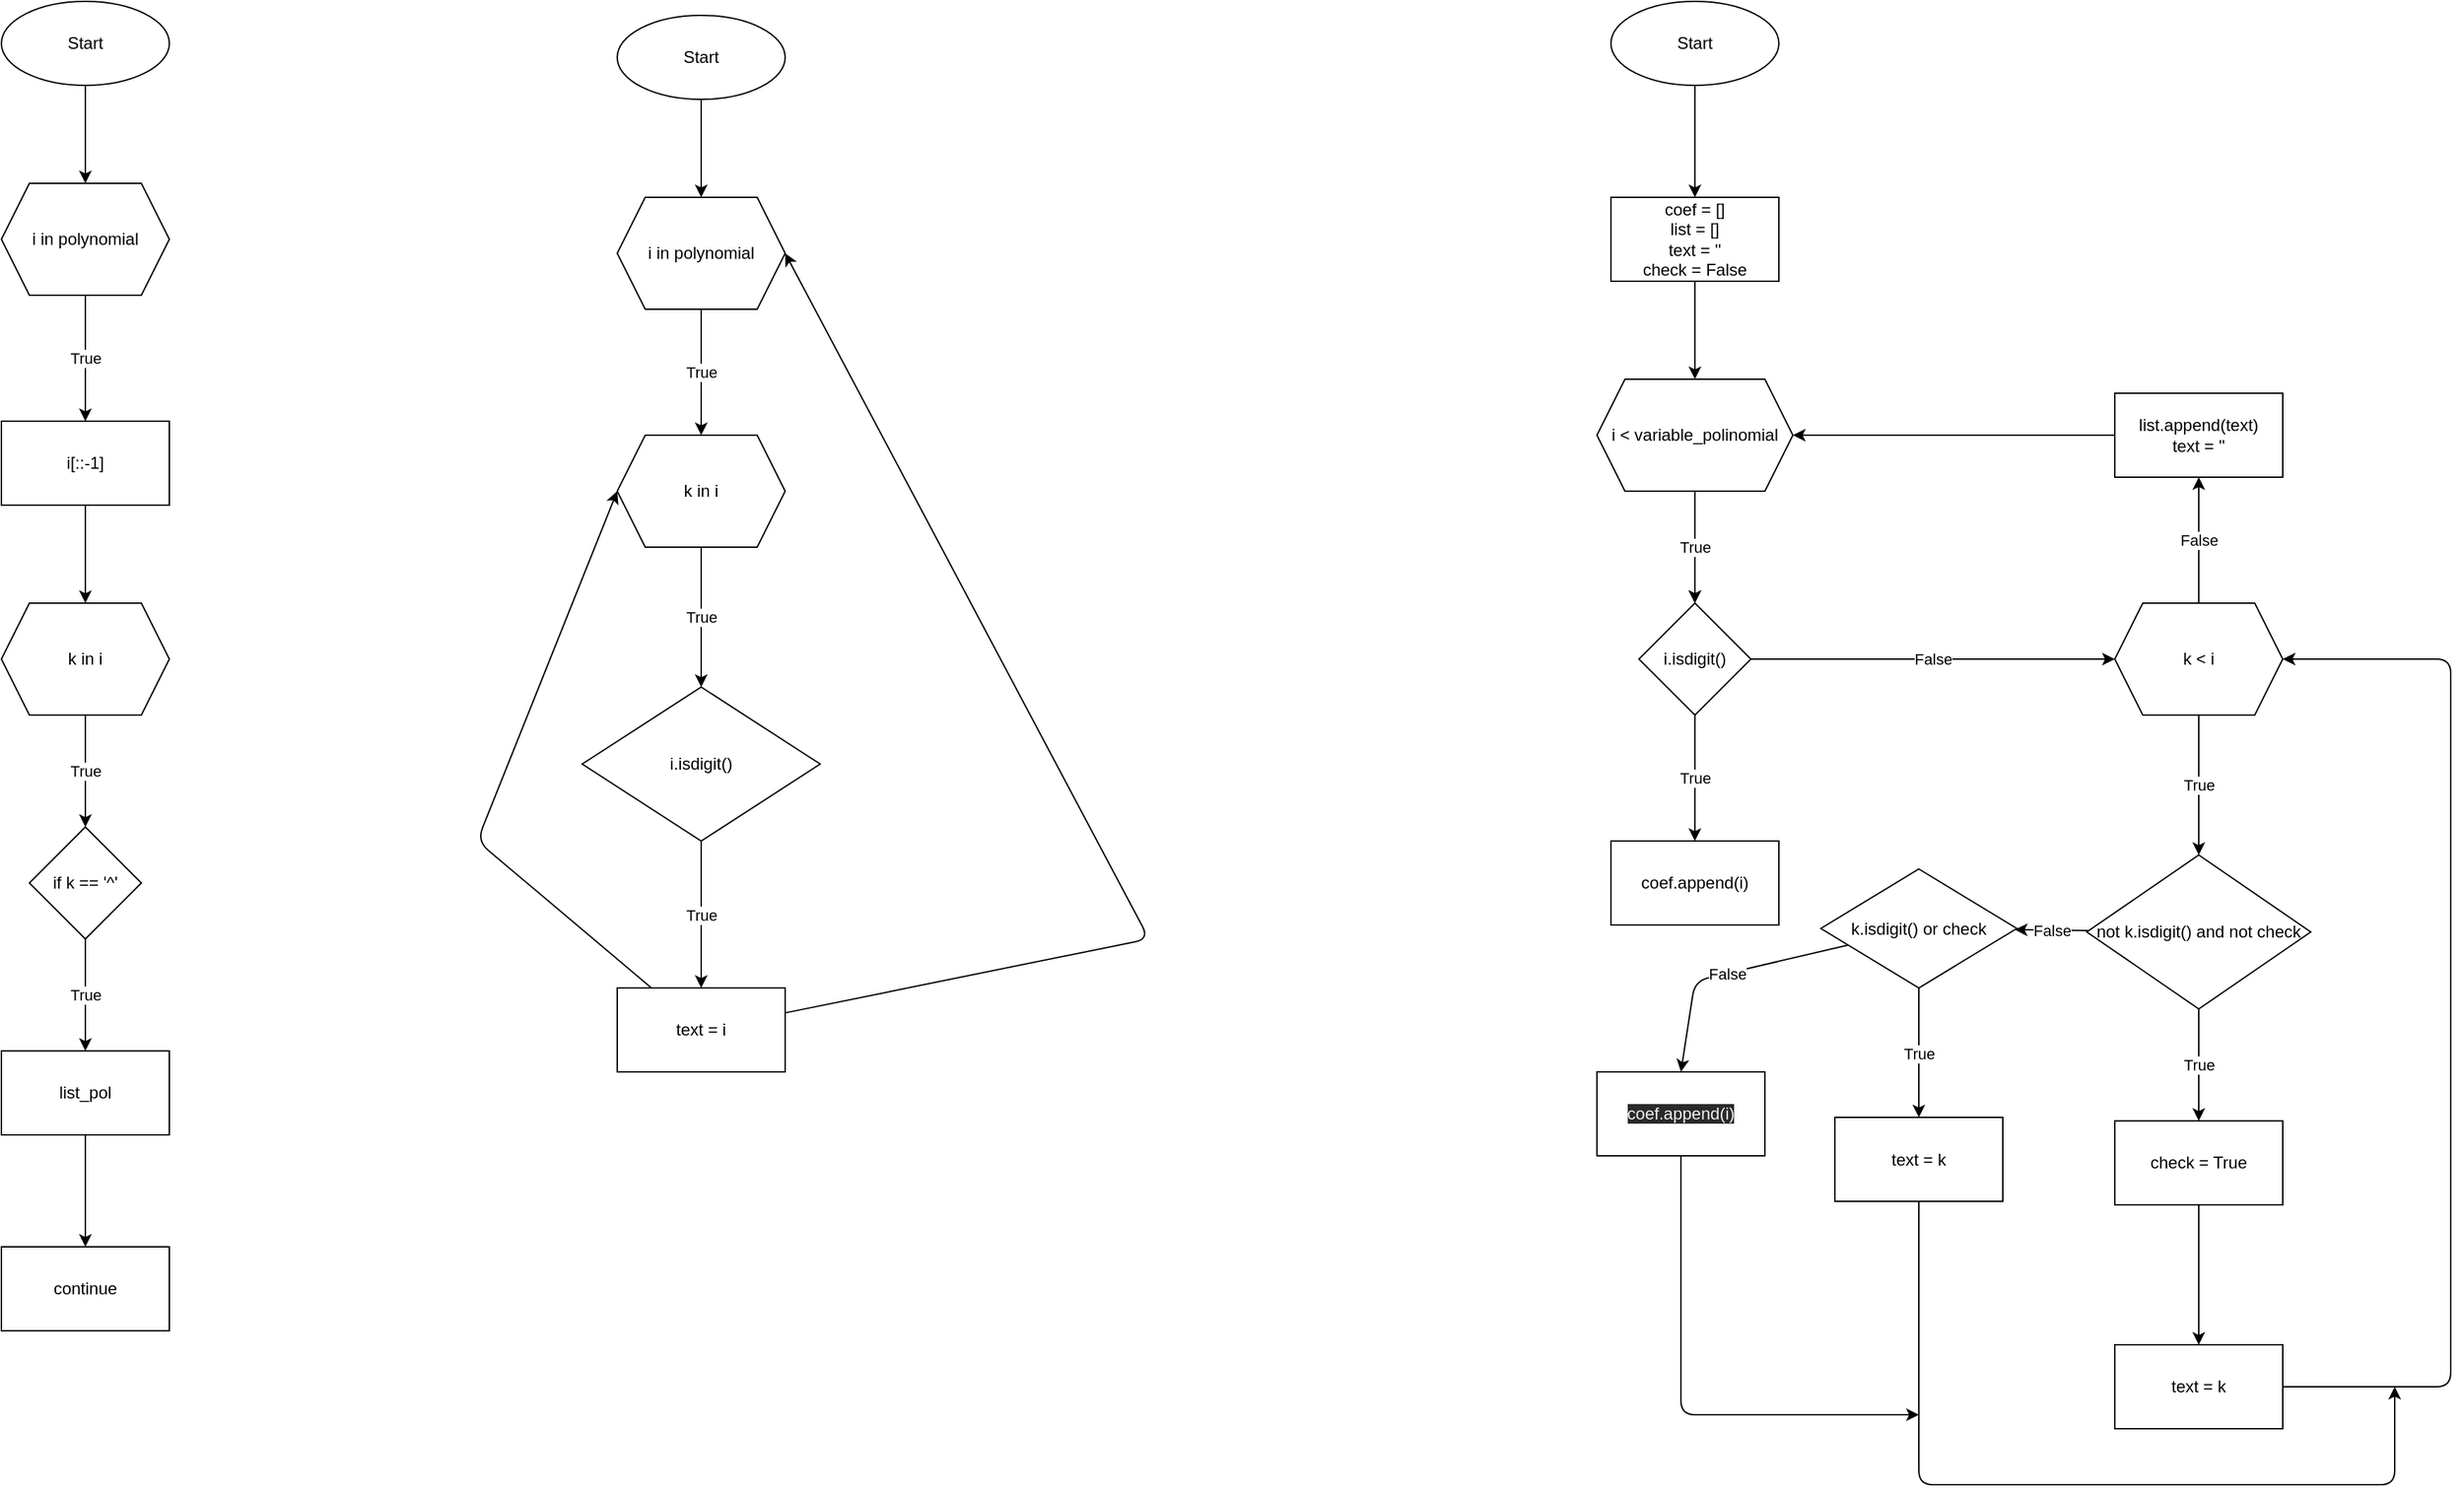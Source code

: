 <mxfile>
    <diagram id="-hjerftAarIwnBodCDaE" name="Page-1">
        <mxGraphModel dx="1614" dy="790" grid="1" gridSize="10" guides="1" tooltips="1" connect="1" arrows="1" fold="1" page="1" pageScale="1" pageWidth="1100" pageHeight="850" math="0" shadow="0">
            <root>
                <mxCell id="0"/>
                <mxCell id="1" parent="0"/>
                <mxCell id="7" value="" style="edgeStyle=none;html=1;" parent="1" source="2" target="6" edge="1">
                    <mxGeometry relative="1" as="geometry"/>
                </mxCell>
                <mxCell id="2" value="Start" style="ellipse;whiteSpace=wrap;html=1;" parent="1" vertex="1">
                    <mxGeometry x="490" y="20" width="120" height="60" as="geometry"/>
                </mxCell>
                <mxCell id="9" value="True" style="edgeStyle=none;html=1;" edge="1" parent="1" source="6" target="8">
                    <mxGeometry relative="1" as="geometry"/>
                </mxCell>
                <mxCell id="6" value="i in polynomial" style="shape=hexagon;perimeter=hexagonPerimeter2;whiteSpace=wrap;html=1;fixedSize=1;" parent="1" vertex="1">
                    <mxGeometry x="490" y="150" width="120" height="80" as="geometry"/>
                </mxCell>
                <mxCell id="11" value="" style="edgeStyle=none;html=1;" edge="1" parent="1" source="8" target="10">
                    <mxGeometry relative="1" as="geometry"/>
                </mxCell>
                <mxCell id="8" value="i[::-1]" style="whiteSpace=wrap;html=1;" vertex="1" parent="1">
                    <mxGeometry x="490" y="320" width="120" height="60" as="geometry"/>
                </mxCell>
                <mxCell id="13" value="True" style="edgeStyle=none;html=1;" edge="1" parent="1" source="10" target="12">
                    <mxGeometry relative="1" as="geometry"/>
                </mxCell>
                <mxCell id="10" value="k in i" style="shape=hexagon;perimeter=hexagonPerimeter2;whiteSpace=wrap;html=1;fixedSize=1;" vertex="1" parent="1">
                    <mxGeometry x="490" y="450" width="120" height="80" as="geometry"/>
                </mxCell>
                <mxCell id="17" value="True" style="edgeStyle=none;html=1;" edge="1" parent="1" source="12" target="16">
                    <mxGeometry relative="1" as="geometry"/>
                </mxCell>
                <mxCell id="12" value="if k == '^'" style="rhombus;whiteSpace=wrap;html=1;" vertex="1" parent="1">
                    <mxGeometry x="510" y="610" width="80" height="80" as="geometry"/>
                </mxCell>
                <mxCell id="14" value="continue" style="whiteSpace=wrap;html=1;" vertex="1" parent="1">
                    <mxGeometry x="490" y="910" width="120" height="60" as="geometry"/>
                </mxCell>
                <mxCell id="18" value="" style="edgeStyle=none;html=1;" edge="1" parent="1" source="16" target="14">
                    <mxGeometry relative="1" as="geometry"/>
                </mxCell>
                <mxCell id="16" value="list_pol" style="whiteSpace=wrap;html=1;" vertex="1" parent="1">
                    <mxGeometry x="490" y="770" width="120" height="60" as="geometry"/>
                </mxCell>
                <mxCell id="21" value="" style="edgeStyle=none;html=1;" edge="1" parent="1" source="19" target="20">
                    <mxGeometry relative="1" as="geometry"/>
                </mxCell>
                <mxCell id="19" value="Start" style="ellipse;whiteSpace=wrap;html=1;" vertex="1" parent="1">
                    <mxGeometry x="930" y="30" width="120" height="60" as="geometry"/>
                </mxCell>
                <mxCell id="27" value="True" style="edgeStyle=none;html=1;" edge="1" parent="1" source="20" target="26">
                    <mxGeometry relative="1" as="geometry"/>
                </mxCell>
                <mxCell id="20" value="i in polynomial" style="shape=hexagon;perimeter=hexagonPerimeter2;whiteSpace=wrap;html=1;fixedSize=1;" vertex="1" parent="1">
                    <mxGeometry x="930" y="160" width="120" height="80" as="geometry"/>
                </mxCell>
                <mxCell id="25" value="True" style="edgeStyle=none;html=1;" edge="1" parent="1" source="22" target="24">
                    <mxGeometry relative="1" as="geometry"/>
                </mxCell>
                <mxCell id="22" value="i.isdigit()" style="rhombus;whiteSpace=wrap;html=1;" vertex="1" parent="1">
                    <mxGeometry x="905" y="510" width="170" height="110" as="geometry"/>
                </mxCell>
                <mxCell id="30" style="edgeStyle=none;html=1;entryX=1;entryY=0.5;entryDx=0;entryDy=0;" edge="1" parent="1" source="24" target="20">
                    <mxGeometry relative="1" as="geometry">
                        <mxPoint x="1140" y="200" as="targetPoint"/>
                        <Array as="points">
                            <mxPoint x="1310" y="690"/>
                        </Array>
                    </mxGeometry>
                </mxCell>
                <mxCell id="32" style="edgeStyle=none;html=1;entryX=0;entryY=0.5;entryDx=0;entryDy=0;" edge="1" parent="1" source="24" target="26">
                    <mxGeometry relative="1" as="geometry">
                        <Array as="points">
                            <mxPoint x="830" y="620"/>
                        </Array>
                    </mxGeometry>
                </mxCell>
                <mxCell id="24" value="text = i" style="whiteSpace=wrap;html=1;" vertex="1" parent="1">
                    <mxGeometry x="930" y="725" width="120" height="60" as="geometry"/>
                </mxCell>
                <mxCell id="28" value="True" style="edgeStyle=none;html=1;" edge="1" parent="1" source="26" target="22">
                    <mxGeometry relative="1" as="geometry"/>
                </mxCell>
                <mxCell id="26" value="k in i" style="shape=hexagon;perimeter=hexagonPerimeter2;whiteSpace=wrap;html=1;fixedSize=1;" vertex="1" parent="1">
                    <mxGeometry x="930" y="330" width="120" height="80" as="geometry"/>
                </mxCell>
                <mxCell id="35" value="" style="edgeStyle=none;html=1;" edge="1" parent="1" source="33" target="34">
                    <mxGeometry relative="1" as="geometry"/>
                </mxCell>
                <mxCell id="33" value="Start" style="ellipse;whiteSpace=wrap;html=1;" vertex="1" parent="1">
                    <mxGeometry x="1640" y="20" width="120" height="60" as="geometry"/>
                </mxCell>
                <mxCell id="37" value="" style="edgeStyle=none;html=1;" edge="1" parent="1" source="34" target="36">
                    <mxGeometry relative="1" as="geometry"/>
                </mxCell>
                <mxCell id="34" value="coef = []&lt;br&gt;list = []&lt;br&gt;text = ''&lt;br&gt;check = False" style="whiteSpace=wrap;html=1;" vertex="1" parent="1">
                    <mxGeometry x="1640" y="160" width="120" height="60" as="geometry"/>
                </mxCell>
                <mxCell id="39" value="" style="edgeStyle=none;html=1;" edge="1" parent="1" source="36" target="38">
                    <mxGeometry relative="1" as="geometry"/>
                </mxCell>
                <mxCell id="44" value="True" style="edgeStyle=none;html=1;" edge="1" parent="1" source="36" target="38">
                    <mxGeometry relative="1" as="geometry"/>
                </mxCell>
                <mxCell id="36" value="i &amp;lt; variable_polinomial" style="shape=hexagon;perimeter=hexagonPerimeter2;whiteSpace=wrap;html=1;fixedSize=1;" vertex="1" parent="1">
                    <mxGeometry x="1630" y="290" width="140" height="80" as="geometry"/>
                </mxCell>
                <mxCell id="41" value="True" style="edgeStyle=none;html=1;" edge="1" parent="1" source="38" target="40">
                    <mxGeometry relative="1" as="geometry"/>
                </mxCell>
                <mxCell id="43" value="False" style="edgeStyle=none;html=1;" edge="1" parent="1" source="38" target="42">
                    <mxGeometry relative="1" as="geometry"/>
                </mxCell>
                <mxCell id="38" value="i.isdigit()" style="rhombus;whiteSpace=wrap;html=1;" vertex="1" parent="1">
                    <mxGeometry x="1660" y="450" width="80" height="80" as="geometry"/>
                </mxCell>
                <mxCell id="40" value="coef.append(i)" style="whiteSpace=wrap;html=1;" vertex="1" parent="1">
                    <mxGeometry x="1640" y="620" width="120" height="60" as="geometry"/>
                </mxCell>
                <mxCell id="55" value="True" style="edgeStyle=none;html=1;" edge="1" parent="1" source="42">
                    <mxGeometry relative="1" as="geometry">
                        <mxPoint x="2060" y="630" as="targetPoint"/>
                    </mxGeometry>
                </mxCell>
                <mxCell id="66" value="False" style="edgeStyle=none;html=1;entryX=0.5;entryY=1;entryDx=0;entryDy=0;" edge="1" parent="1" source="42" target="65">
                    <mxGeometry relative="1" as="geometry"/>
                </mxCell>
                <mxCell id="42" value="k &amp;lt; i" style="shape=hexagon;perimeter=hexagonPerimeter2;whiteSpace=wrap;html=1;fixedSize=1;" vertex="1" parent="1">
                    <mxGeometry x="2000" y="450" width="120" height="80" as="geometry"/>
                </mxCell>
                <mxCell id="57" value="True" style="edgeStyle=none;html=1;" edge="1" parent="1" target="52">
                    <mxGeometry relative="1" as="geometry">
                        <mxPoint x="2060" y="740" as="sourcePoint"/>
                    </mxGeometry>
                </mxCell>
                <mxCell id="64" value="False" style="edgeStyle=none;html=1;" edge="1" parent="1" source="47" target="63">
                    <mxGeometry relative="1" as="geometry"/>
                </mxCell>
                <mxCell id="47" value="not k.isdigit() and not check" style="rhombus;whiteSpace=wrap;html=1;" vertex="1" parent="1">
                    <mxGeometry x="1980" y="630" width="160" height="110" as="geometry"/>
                </mxCell>
                <mxCell id="59" style="edgeStyle=none;html=1;entryX=1;entryY=0.5;entryDx=0;entryDy=0;" edge="1" parent="1" source="49" target="42">
                    <mxGeometry relative="1" as="geometry">
                        <mxPoint x="2190" y="500" as="targetPoint"/>
                        <Array as="points">
                            <mxPoint x="2240" y="1010"/>
                            <mxPoint x="2240" y="490"/>
                        </Array>
                    </mxGeometry>
                </mxCell>
                <mxCell id="49" value="text = k" style="whiteSpace=wrap;html=1;" vertex="1" parent="1">
                    <mxGeometry x="2000" y="980" width="120" height="60" as="geometry"/>
                </mxCell>
                <mxCell id="58" value="" style="edgeStyle=none;html=1;" edge="1" parent="1" source="52" target="49">
                    <mxGeometry relative="1" as="geometry"/>
                </mxCell>
                <mxCell id="52" value="check = True" style="whiteSpace=wrap;html=1;" vertex="1" parent="1">
                    <mxGeometry x="2000" y="820" width="120" height="60" as="geometry"/>
                </mxCell>
                <mxCell id="69" value="True" style="edgeStyle=none;html=1;" edge="1" parent="1" source="63" target="68">
                    <mxGeometry relative="1" as="geometry"/>
                </mxCell>
                <mxCell id="73" value="False" style="edgeStyle=none;html=1;entryX=0.5;entryY=0;entryDx=0;entryDy=0;" edge="1" parent="1" source="63" target="74">
                    <mxGeometry relative="1" as="geometry">
                        <mxPoint x="1680" y="800" as="targetPoint"/>
                        <Array as="points">
                            <mxPoint x="1700" y="720"/>
                        </Array>
                    </mxGeometry>
                </mxCell>
                <mxCell id="63" value="k.isdigit() or check" style="rhombus;whiteSpace=wrap;html=1;" vertex="1" parent="1">
                    <mxGeometry x="1790" y="640" width="140" height="85" as="geometry"/>
                </mxCell>
                <mxCell id="67" style="edgeStyle=none;html=1;entryX=1;entryY=0.5;entryDx=0;entryDy=0;" edge="1" parent="1" source="65" target="36">
                    <mxGeometry relative="1" as="geometry"/>
                </mxCell>
                <mxCell id="65" value="list.append(text)&lt;br&gt;text = ''" style="whiteSpace=wrap;html=1;" vertex="1" parent="1">
                    <mxGeometry x="2000" y="300" width="120" height="60" as="geometry"/>
                </mxCell>
                <mxCell id="70" style="edgeStyle=none;html=1;" edge="1" parent="1" source="68">
                    <mxGeometry relative="1" as="geometry">
                        <mxPoint x="2200" y="1010" as="targetPoint"/>
                        <Array as="points">
                            <mxPoint x="1860" y="1080"/>
                            <mxPoint x="2200" y="1080"/>
                        </Array>
                    </mxGeometry>
                </mxCell>
                <mxCell id="68" value="text = k" style="whiteSpace=wrap;html=1;" vertex="1" parent="1">
                    <mxGeometry x="1800" y="817.5" width="120" height="60" as="geometry"/>
                </mxCell>
                <mxCell id="75" style="edgeStyle=none;html=1;" edge="1" parent="1" source="74">
                    <mxGeometry relative="1" as="geometry">
                        <mxPoint x="1860" y="1030" as="targetPoint"/>
                        <Array as="points">
                            <mxPoint x="1690" y="1030"/>
                        </Array>
                    </mxGeometry>
                </mxCell>
                <mxCell id="74" value="&#10;&#10;&lt;span style=&quot;color: rgb(240, 240, 240); font-family: helvetica; font-size: 12px; font-style: normal; font-weight: 400; letter-spacing: normal; text-align: center; text-indent: 0px; text-transform: none; word-spacing: 0px; background-color: rgb(42, 42, 42); display: inline; float: none;&quot;&gt;coef.append(i)&lt;/span&gt;&#10;&#10;" style="whiteSpace=wrap;html=1;" vertex="1" parent="1">
                    <mxGeometry x="1630" y="785" width="120" height="60" as="geometry"/>
                </mxCell>
            </root>
        </mxGraphModel>
    </diagram>
</mxfile>